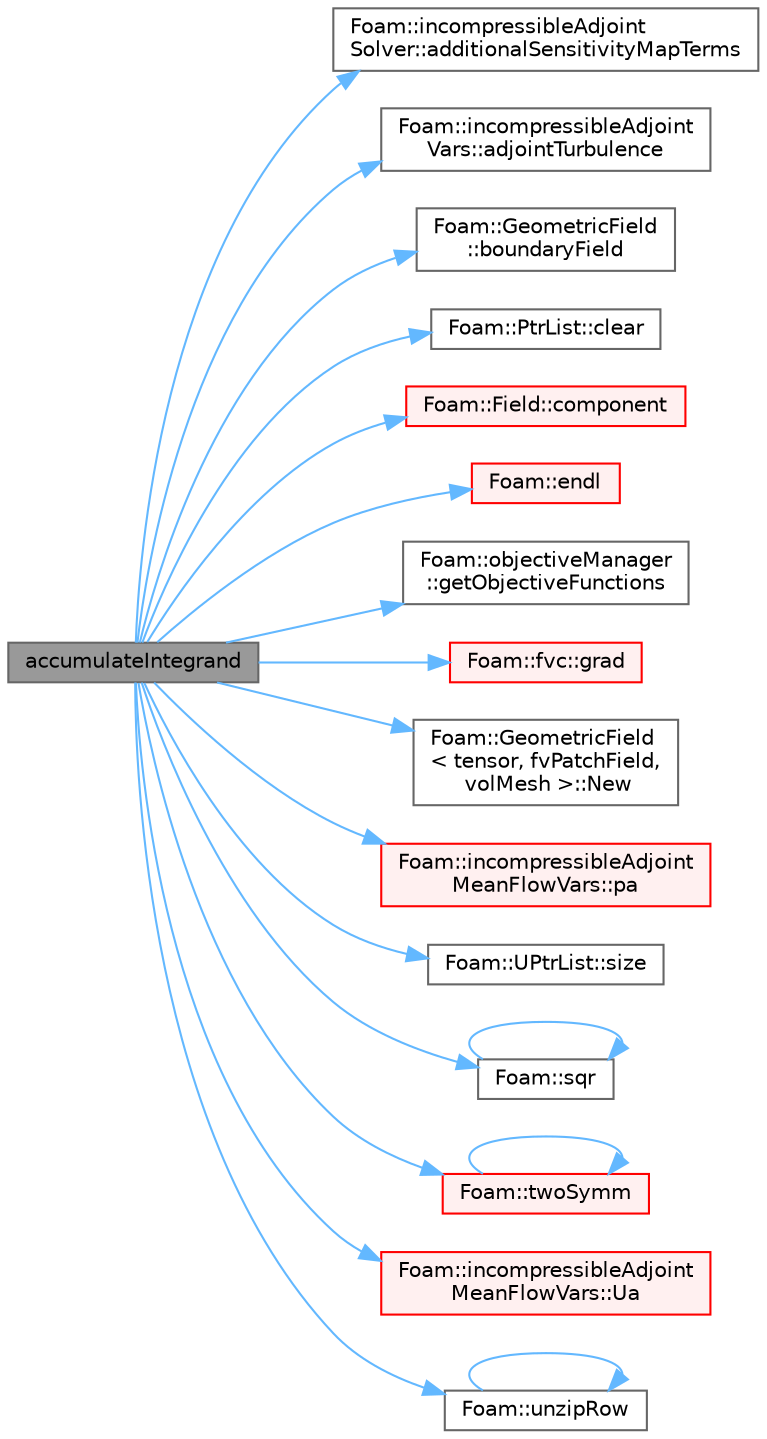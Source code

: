 digraph "accumulateIntegrand"
{
 // LATEX_PDF_SIZE
  bgcolor="transparent";
  edge [fontname=Helvetica,fontsize=10,labelfontname=Helvetica,labelfontsize=10];
  node [fontname=Helvetica,fontsize=10,shape=box,height=0.2,width=0.4];
  rankdir="LR";
  Node1 [id="Node000001",label="accumulateIntegrand",height=0.2,width=0.4,color="gray40", fillcolor="grey60", style="filled", fontcolor="black",tooltip=" "];
  Node1 -> Node2 [id="edge1_Node000001_Node000002",color="steelblue1",style="solid",tooltip=" "];
  Node2 [id="Node000002",label="Foam::incompressibleAdjoint\lSolver::additionalSensitivityMapTerms",height=0.2,width=0.4,color="grey40", fillcolor="white", style="filled",URL="$classFoam_1_1incompressibleAdjointSolver.html#a73014807d58399f9aa32e292dccb8f20",tooltip=" "];
  Node1 -> Node3 [id="edge2_Node000001_Node000003",color="steelblue1",style="solid",tooltip=" "];
  Node3 [id="Node000003",label="Foam::incompressibleAdjoint\lVars::adjointTurbulence",height=0.2,width=0.4,color="grey40", fillcolor="white", style="filled",URL="$classFoam_1_1incompressibleAdjointVars.html#a0b9893f8eca919d504f4e6deaa219c7a",tooltip=" "];
  Node1 -> Node4 [id="edge3_Node000001_Node000004",color="steelblue1",style="solid",tooltip=" "];
  Node4 [id="Node000004",label="Foam::GeometricField\l::boundaryField",height=0.2,width=0.4,color="grey40", fillcolor="white", style="filled",URL="$classFoam_1_1GeometricField.html#accbc4534606b5a01dd074a8629a99f13",tooltip=" "];
  Node1 -> Node5 [id="edge4_Node000001_Node000005",color="steelblue1",style="solid",tooltip=" "];
  Node5 [id="Node000005",label="Foam::PtrList::clear",height=0.2,width=0.4,color="grey40", fillcolor="white", style="filled",URL="$classFoam_1_1PtrList.html#ac8bb3912a3ce86b15842e79d0b421204",tooltip=" "];
  Node1 -> Node6 [id="edge5_Node000001_Node000006",color="steelblue1",style="solid",tooltip=" "];
  Node6 [id="Node000006",label="Foam::Field::component",height=0.2,width=0.4,color="red", fillcolor="#FFF0F0", style="filled",URL="$classFoam_1_1Field.html#aef03a3d86f5e52bd0f5fd130cb44a20e",tooltip=" "];
  Node1 -> Node13 [id="edge6_Node000001_Node000013",color="steelblue1",style="solid",tooltip=" "];
  Node13 [id="Node000013",label="Foam::endl",height=0.2,width=0.4,color="red", fillcolor="#FFF0F0", style="filled",URL="$namespaceFoam.html#a7d5eca45a323264dc5fe811500ebda47",tooltip=" "];
  Node1 -> Node17 [id="edge7_Node000001_Node000017",color="steelblue1",style="solid",tooltip=" "];
  Node17 [id="Node000017",label="Foam::objectiveManager\l::getObjectiveFunctions",height=0.2,width=0.4,color="grey40", fillcolor="white", style="filled",URL="$classFoam_1_1objectiveManager.html#a18210172cacc51125cd4ed89eecf80ab",tooltip=" "];
  Node1 -> Node18 [id="edge8_Node000001_Node000018",color="steelblue1",style="solid",tooltip=" "];
  Node18 [id="Node000018",label="Foam::fvc::grad",height=0.2,width=0.4,color="red", fillcolor="#FFF0F0", style="filled",URL="$namespaceFoam_1_1fvc.html#a094a9cf8cbcd7511778abc82036c8a4b",tooltip=" "];
  Node1 -> Node20 [id="edge9_Node000001_Node000020",color="steelblue1",style="solid",tooltip=" "];
  Node20 [id="Node000020",label="Foam::GeometricField\l\< tensor, fvPatchField,\l volMesh \>::New",height=0.2,width=0.4,color="grey40", fillcolor="white", style="filled",URL="$classFoam_1_1GeometricField.html#af313101466df22c2eb2b0cd522509dd3",tooltip=" "];
  Node1 -> Node21 [id="edge10_Node000001_Node000021",color="steelblue1",style="solid",tooltip=" "];
  Node21 [id="Node000021",label="Foam::incompressibleAdjoint\lMeanFlowVars::pa",height=0.2,width=0.4,color="red", fillcolor="#FFF0F0", style="filled",URL="$classFoam_1_1incompressibleAdjointMeanFlowVars.html#a12bbd387ac6d970aaaaefc6f960c0ee0",tooltip=" "];
  Node1 -> Node23 [id="edge11_Node000001_Node000023",color="steelblue1",style="solid",tooltip=" "];
  Node23 [id="Node000023",label="Foam::UPtrList::size",height=0.2,width=0.4,color="grey40", fillcolor="white", style="filled",URL="$classFoam_1_1UPtrList.html#a95603446b248fe1ecf5dc59bcc2eaff0",tooltip=" "];
  Node1 -> Node24 [id="edge12_Node000001_Node000024",color="steelblue1",style="solid",tooltip=" "];
  Node24 [id="Node000024",label="Foam::sqr",height=0.2,width=0.4,color="grey40", fillcolor="white", style="filled",URL="$namespaceFoam.html#a277dc11c581d53826ab5090b08f3b17b",tooltip=" "];
  Node24 -> Node24 [id="edge13_Node000024_Node000024",color="steelblue1",style="solid",tooltip=" "];
  Node1 -> Node25 [id="edge14_Node000001_Node000025",color="steelblue1",style="solid",tooltip=" "];
  Node25 [id="Node000025",label="Foam::twoSymm",height=0.2,width=0.4,color="red", fillcolor="#FFF0F0", style="filled",URL="$namespaceFoam.html#a446550beb700669a32e76d9b87d5e043",tooltip=" "];
  Node25 -> Node25 [id="edge15_Node000025_Node000025",color="steelblue1",style="solid",tooltip=" "];
  Node1 -> Node29 [id="edge16_Node000001_Node000029",color="steelblue1",style="solid",tooltip=" "];
  Node29 [id="Node000029",label="Foam::incompressibleAdjoint\lMeanFlowVars::Ua",height=0.2,width=0.4,color="red", fillcolor="#FFF0F0", style="filled",URL="$classFoam_1_1incompressibleAdjointMeanFlowVars.html#a25d6b7ae521e421d3be539f2131c7629",tooltip=" "];
  Node1 -> Node30 [id="edge17_Node000001_Node000030",color="steelblue1",style="solid",tooltip=" "];
  Node30 [id="Node000030",label="Foam::unzipRow",height=0.2,width=0.4,color="grey40", fillcolor="white", style="filled",URL="$namespaceFoam.html#acea0300f4045dfa6456aed15e9ba389e",tooltip=" "];
  Node30 -> Node30 [id="edge18_Node000030_Node000030",color="steelblue1",style="solid",tooltip=" "];
}

